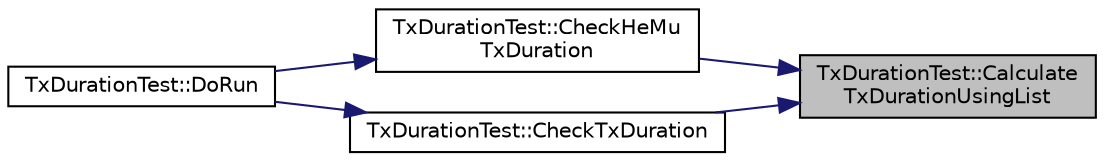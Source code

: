 digraph "TxDurationTest::CalculateTxDurationUsingList"
{
 // LATEX_PDF_SIZE
  edge [fontname="Helvetica",fontsize="10",labelfontname="Helvetica",labelfontsize="10"];
  node [fontname="Helvetica",fontsize="10",shape=record];
  rankdir="RL";
  Node1 [label="TxDurationTest::Calculate\lTxDurationUsingList",height=0.2,width=0.4,color="black", fillcolor="grey75", style="filled", fontcolor="black",tooltip="Calculate the overall Tx duration returned by WifiPhy for list of sizes."];
  Node1 -> Node2 [dir="back",color="midnightblue",fontsize="10",style="solid",fontname="Helvetica"];
  Node2 [label="TxDurationTest::CheckHeMu\lTxDuration",height=0.2,width=0.4,color="black", fillcolor="white", style="filled",URL="$class_tx_duration_test.html#aa0304b79f39966f80588360632659222",tooltip="Check if the overall Tx duration returned by WifiPhy for a HE MU PPDU corresponds to a known value."];
  Node2 -> Node3 [dir="back",color="midnightblue",fontsize="10",style="solid",fontname="Helvetica"];
  Node3 [label="TxDurationTest::DoRun",height=0.2,width=0.4,color="black", fillcolor="white", style="filled",URL="$class_tx_duration_test.html#a92181289166e9577bebdbdb352169597",tooltip="Implementation to actually run this TestCase."];
  Node1 -> Node4 [dir="back",color="midnightblue",fontsize="10",style="solid",fontname="Helvetica"];
  Node4 [label="TxDurationTest::CheckTxDuration",height=0.2,width=0.4,color="black", fillcolor="white", style="filled",URL="$class_tx_duration_test.html#a86485ba9721aa086d5a487588b856b8a",tooltip="Check if the overall tx duration returned by InterferenceHelper corresponds to a known value of the p..."];
  Node4 -> Node3 [dir="back",color="midnightblue",fontsize="10",style="solid",fontname="Helvetica"];
}
